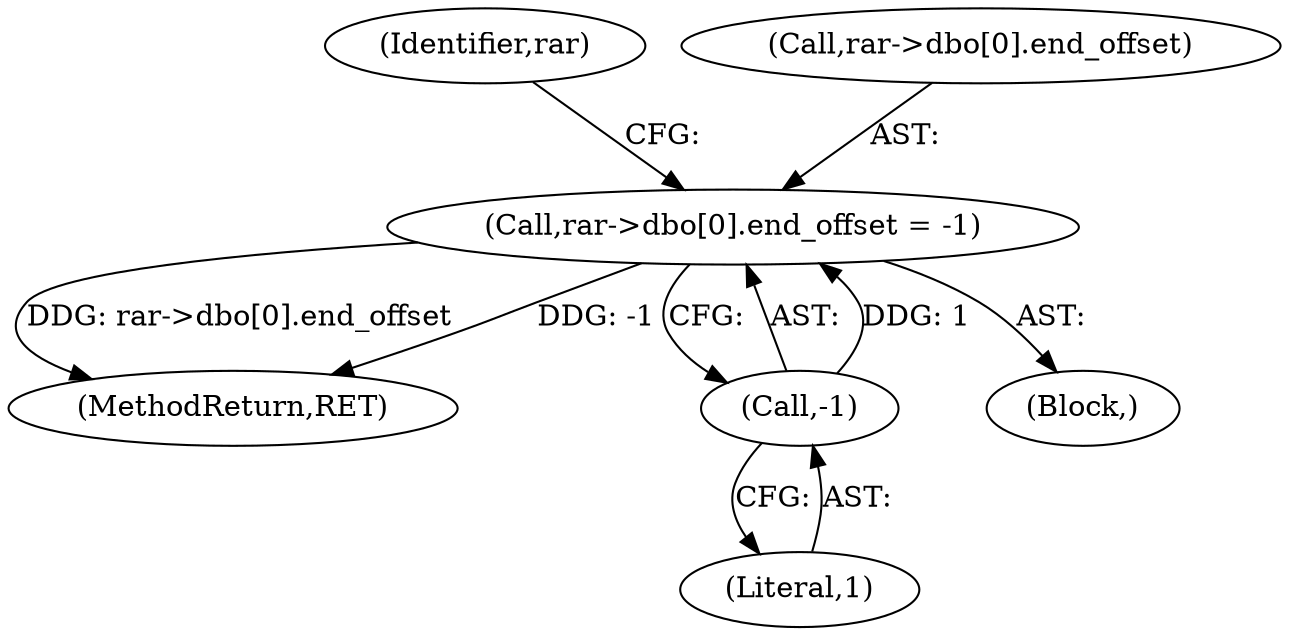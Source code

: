 digraph "0_libarchive_5562545b5562f6d12a4ef991fae158bf4ccf92b6@array" {
"1001316" [label="(Call,rar->dbo[0].end_offset = -1)"];
"1001324" [label="(Call,-1)"];
"1001741" [label="(MethodReturn,RET)"];
"1001328" [label="(Identifier,rar)"];
"1001317" [label="(Call,rar->dbo[0].end_offset)"];
"1000121" [label="(Block,)"];
"1001324" [label="(Call,-1)"];
"1001325" [label="(Literal,1)"];
"1001316" [label="(Call,rar->dbo[0].end_offset = -1)"];
"1001316" -> "1000121"  [label="AST: "];
"1001316" -> "1001324"  [label="CFG: "];
"1001317" -> "1001316"  [label="AST: "];
"1001324" -> "1001316"  [label="AST: "];
"1001328" -> "1001316"  [label="CFG: "];
"1001316" -> "1001741"  [label="DDG: rar->dbo[0].end_offset"];
"1001316" -> "1001741"  [label="DDG: -1"];
"1001324" -> "1001316"  [label="DDG: 1"];
"1001324" -> "1001325"  [label="CFG: "];
"1001325" -> "1001324"  [label="AST: "];
}
